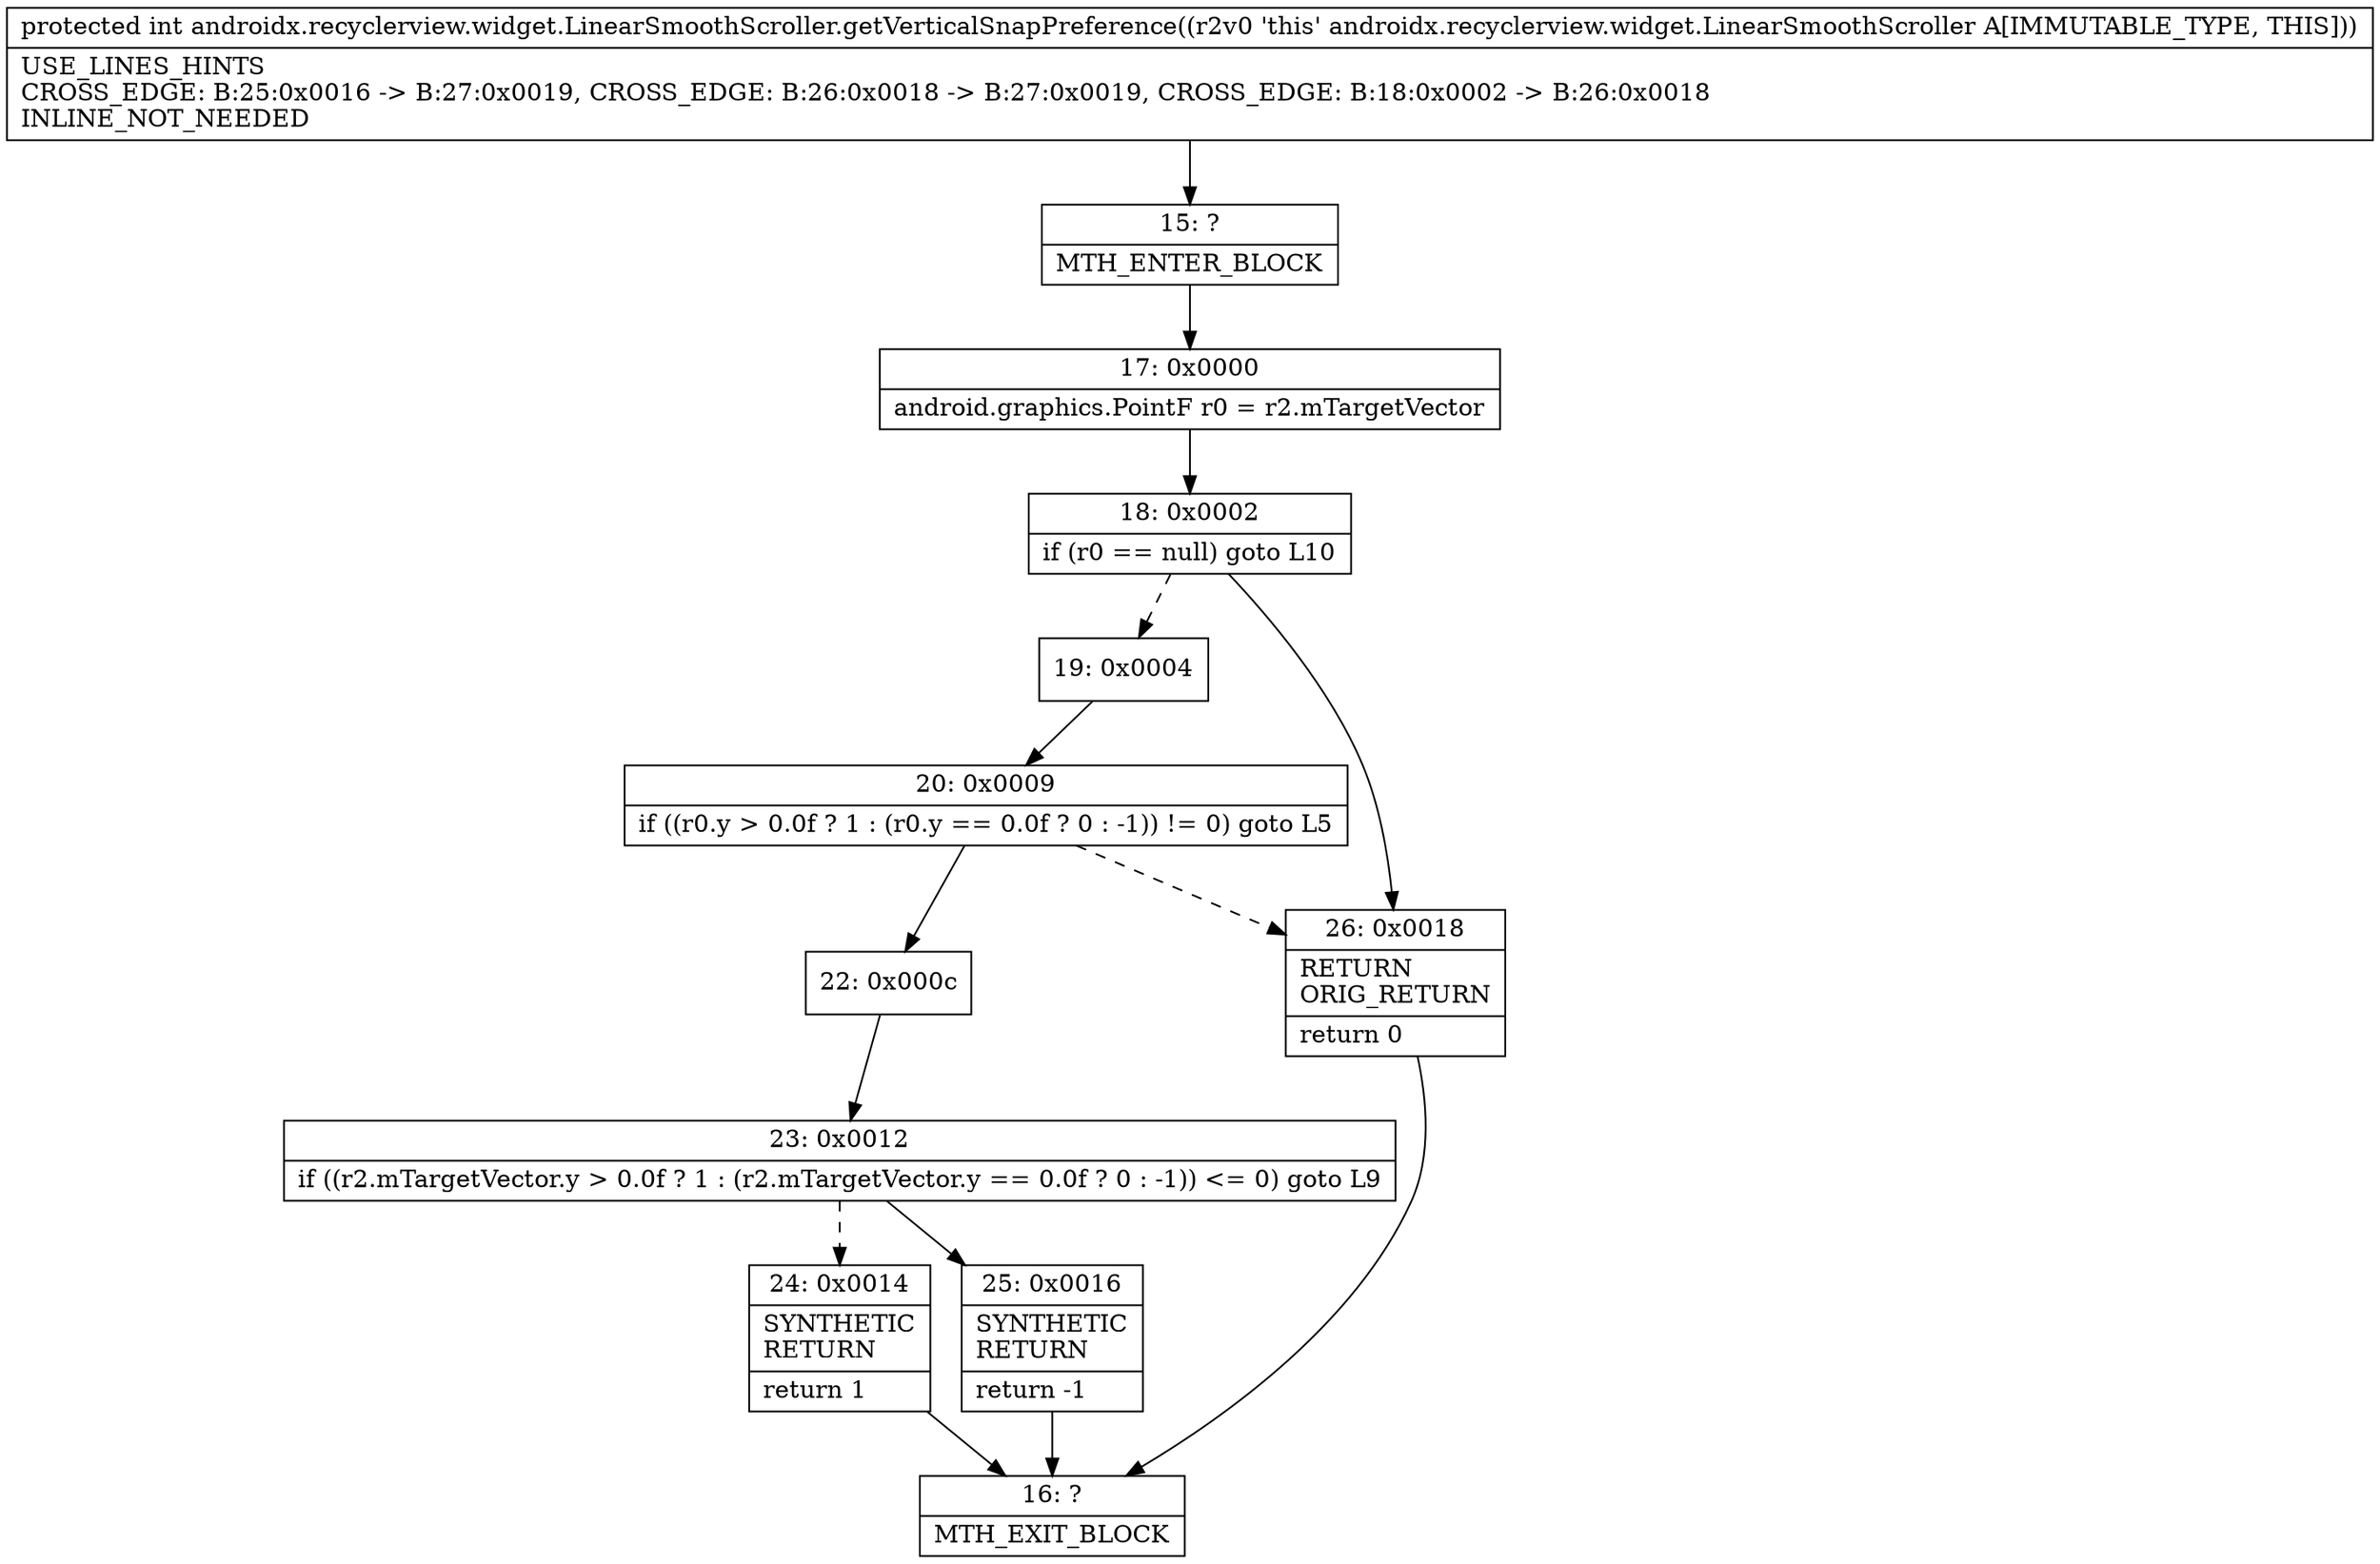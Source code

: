 digraph "CFG forandroidx.recyclerview.widget.LinearSmoothScroller.getVerticalSnapPreference()I" {
Node_15 [shape=record,label="{15\:\ ?|MTH_ENTER_BLOCK\l}"];
Node_17 [shape=record,label="{17\:\ 0x0000|android.graphics.PointF r0 = r2.mTargetVector\l}"];
Node_18 [shape=record,label="{18\:\ 0x0002|if (r0 == null) goto L10\l}"];
Node_19 [shape=record,label="{19\:\ 0x0004}"];
Node_20 [shape=record,label="{20\:\ 0x0009|if ((r0.y \> 0.0f ? 1 : (r0.y == 0.0f ? 0 : \-1)) != 0) goto L5\l}"];
Node_22 [shape=record,label="{22\:\ 0x000c}"];
Node_23 [shape=record,label="{23\:\ 0x0012|if ((r2.mTargetVector.y \> 0.0f ? 1 : (r2.mTargetVector.y == 0.0f ? 0 : \-1)) \<= 0) goto L9\l}"];
Node_24 [shape=record,label="{24\:\ 0x0014|SYNTHETIC\lRETURN\l|return 1\l}"];
Node_16 [shape=record,label="{16\:\ ?|MTH_EXIT_BLOCK\l}"];
Node_25 [shape=record,label="{25\:\ 0x0016|SYNTHETIC\lRETURN\l|return \-1\l}"];
Node_26 [shape=record,label="{26\:\ 0x0018|RETURN\lORIG_RETURN\l|return 0\l}"];
MethodNode[shape=record,label="{protected int androidx.recyclerview.widget.LinearSmoothScroller.getVerticalSnapPreference((r2v0 'this' androidx.recyclerview.widget.LinearSmoothScroller A[IMMUTABLE_TYPE, THIS]))  | USE_LINES_HINTS\lCROSS_EDGE: B:25:0x0016 \-\> B:27:0x0019, CROSS_EDGE: B:26:0x0018 \-\> B:27:0x0019, CROSS_EDGE: B:18:0x0002 \-\> B:26:0x0018\lINLINE_NOT_NEEDED\l}"];
MethodNode -> Node_15;Node_15 -> Node_17;
Node_17 -> Node_18;
Node_18 -> Node_19[style=dashed];
Node_18 -> Node_26;
Node_19 -> Node_20;
Node_20 -> Node_22;
Node_20 -> Node_26[style=dashed];
Node_22 -> Node_23;
Node_23 -> Node_24[style=dashed];
Node_23 -> Node_25;
Node_24 -> Node_16;
Node_25 -> Node_16;
Node_26 -> Node_16;
}

